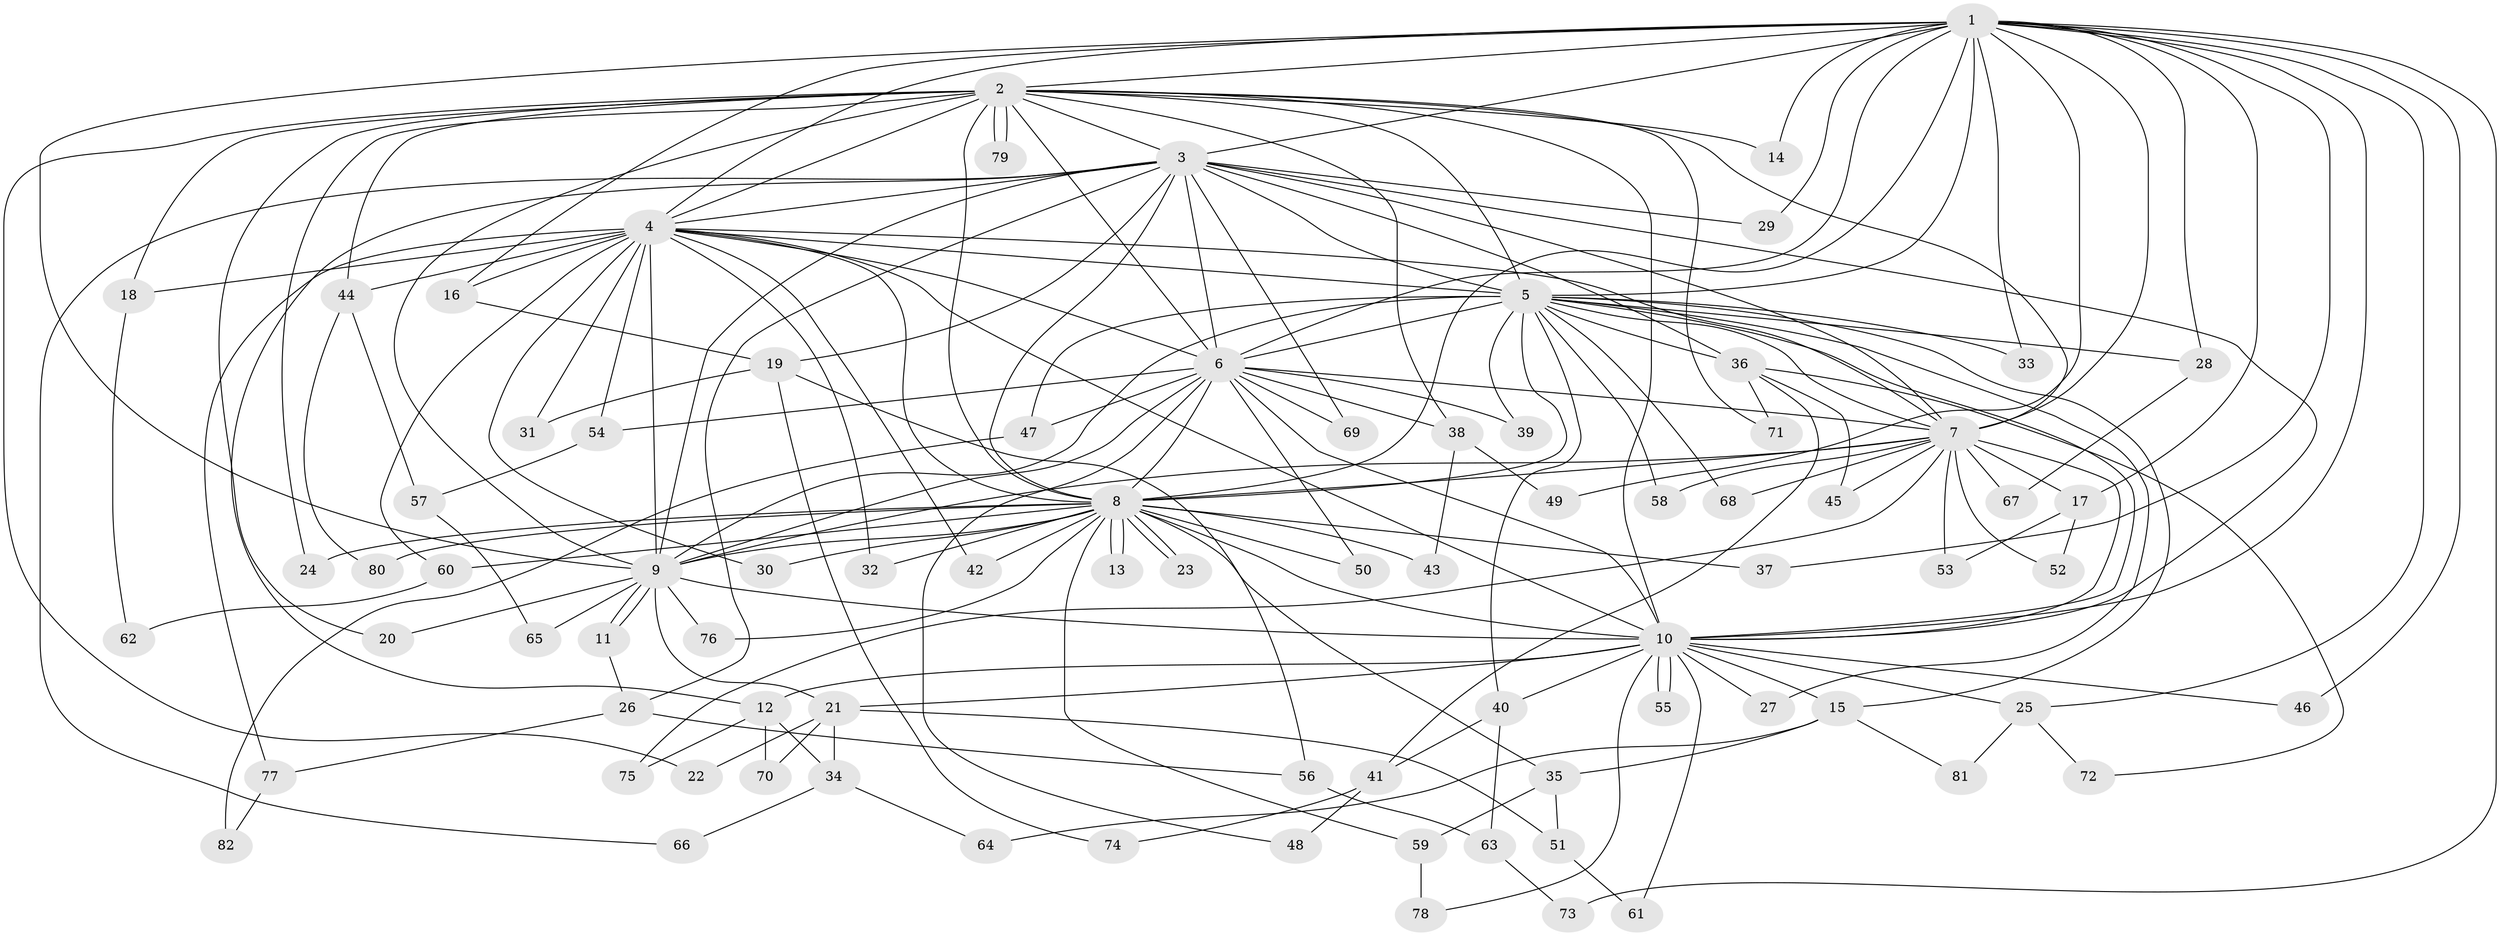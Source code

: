 // coarse degree distribution, {14: 0.07317073170731707, 15: 0.04878048780487805, 11: 0.04878048780487805, 19: 0.024390243902439025, 16: 0.024390243902439025, 3: 0.0975609756097561, 7: 0.04878048780487805, 1: 0.0975609756097561, 10: 0.024390243902439025, 5: 0.07317073170731707, 6: 0.024390243902439025, 2: 0.34146341463414637, 4: 0.07317073170731707}
// Generated by graph-tools (version 1.1) at 2025/49/03/04/25 22:49:57]
// undirected, 82 vertices, 189 edges
graph export_dot {
  node [color=gray90,style=filled];
  1;
  2;
  3;
  4;
  5;
  6;
  7;
  8;
  9;
  10;
  11;
  12;
  13;
  14;
  15;
  16;
  17;
  18;
  19;
  20;
  21;
  22;
  23;
  24;
  25;
  26;
  27;
  28;
  29;
  30;
  31;
  32;
  33;
  34;
  35;
  36;
  37;
  38;
  39;
  40;
  41;
  42;
  43;
  44;
  45;
  46;
  47;
  48;
  49;
  50;
  51;
  52;
  53;
  54;
  55;
  56;
  57;
  58;
  59;
  60;
  61;
  62;
  63;
  64;
  65;
  66;
  67;
  68;
  69;
  70;
  71;
  72;
  73;
  74;
  75;
  76;
  77;
  78;
  79;
  80;
  81;
  82;
  1 -- 2;
  1 -- 3;
  1 -- 4;
  1 -- 5;
  1 -- 6;
  1 -- 7;
  1 -- 8;
  1 -- 9;
  1 -- 10;
  1 -- 14;
  1 -- 16;
  1 -- 17;
  1 -- 25;
  1 -- 28;
  1 -- 29;
  1 -- 33;
  1 -- 37;
  1 -- 46;
  1 -- 49;
  1 -- 73;
  2 -- 3;
  2 -- 4;
  2 -- 5;
  2 -- 6;
  2 -- 7;
  2 -- 8;
  2 -- 9;
  2 -- 10;
  2 -- 14;
  2 -- 18;
  2 -- 20;
  2 -- 22;
  2 -- 24;
  2 -- 38;
  2 -- 44;
  2 -- 71;
  2 -- 79;
  2 -- 79;
  3 -- 4;
  3 -- 5;
  3 -- 6;
  3 -- 7;
  3 -- 8;
  3 -- 9;
  3 -- 10;
  3 -- 12;
  3 -- 19;
  3 -- 26;
  3 -- 29;
  3 -- 36;
  3 -- 66;
  3 -- 69;
  4 -- 5;
  4 -- 6;
  4 -- 7;
  4 -- 8;
  4 -- 9;
  4 -- 10;
  4 -- 16;
  4 -- 18;
  4 -- 30;
  4 -- 31;
  4 -- 32;
  4 -- 42;
  4 -- 44;
  4 -- 54;
  4 -- 60;
  4 -- 77;
  5 -- 6;
  5 -- 7;
  5 -- 8;
  5 -- 9;
  5 -- 10;
  5 -- 15;
  5 -- 27;
  5 -- 28;
  5 -- 33;
  5 -- 36;
  5 -- 39;
  5 -- 40;
  5 -- 47;
  5 -- 58;
  5 -- 68;
  6 -- 7;
  6 -- 8;
  6 -- 9;
  6 -- 10;
  6 -- 38;
  6 -- 39;
  6 -- 47;
  6 -- 48;
  6 -- 50;
  6 -- 54;
  6 -- 69;
  7 -- 8;
  7 -- 9;
  7 -- 10;
  7 -- 17;
  7 -- 45;
  7 -- 52;
  7 -- 53;
  7 -- 58;
  7 -- 67;
  7 -- 68;
  7 -- 75;
  8 -- 9;
  8 -- 10;
  8 -- 13;
  8 -- 13;
  8 -- 23;
  8 -- 23;
  8 -- 24;
  8 -- 30;
  8 -- 32;
  8 -- 35;
  8 -- 37;
  8 -- 42;
  8 -- 43;
  8 -- 50;
  8 -- 59;
  8 -- 60;
  8 -- 76;
  8 -- 80;
  9 -- 10;
  9 -- 11;
  9 -- 11;
  9 -- 20;
  9 -- 21;
  9 -- 65;
  9 -- 76;
  10 -- 12;
  10 -- 15;
  10 -- 21;
  10 -- 25;
  10 -- 27;
  10 -- 40;
  10 -- 46;
  10 -- 55;
  10 -- 55;
  10 -- 61;
  10 -- 78;
  11 -- 26;
  12 -- 34;
  12 -- 70;
  12 -- 75;
  15 -- 35;
  15 -- 64;
  15 -- 81;
  16 -- 19;
  17 -- 52;
  17 -- 53;
  18 -- 62;
  19 -- 31;
  19 -- 56;
  19 -- 74;
  21 -- 22;
  21 -- 34;
  21 -- 51;
  21 -- 70;
  25 -- 72;
  25 -- 81;
  26 -- 56;
  26 -- 77;
  28 -- 67;
  34 -- 64;
  34 -- 66;
  35 -- 51;
  35 -- 59;
  36 -- 41;
  36 -- 45;
  36 -- 71;
  36 -- 72;
  38 -- 43;
  38 -- 49;
  40 -- 41;
  40 -- 63;
  41 -- 48;
  41 -- 74;
  44 -- 57;
  44 -- 80;
  47 -- 82;
  51 -- 61;
  54 -- 57;
  56 -- 63;
  57 -- 65;
  59 -- 78;
  60 -- 62;
  63 -- 73;
  77 -- 82;
}
